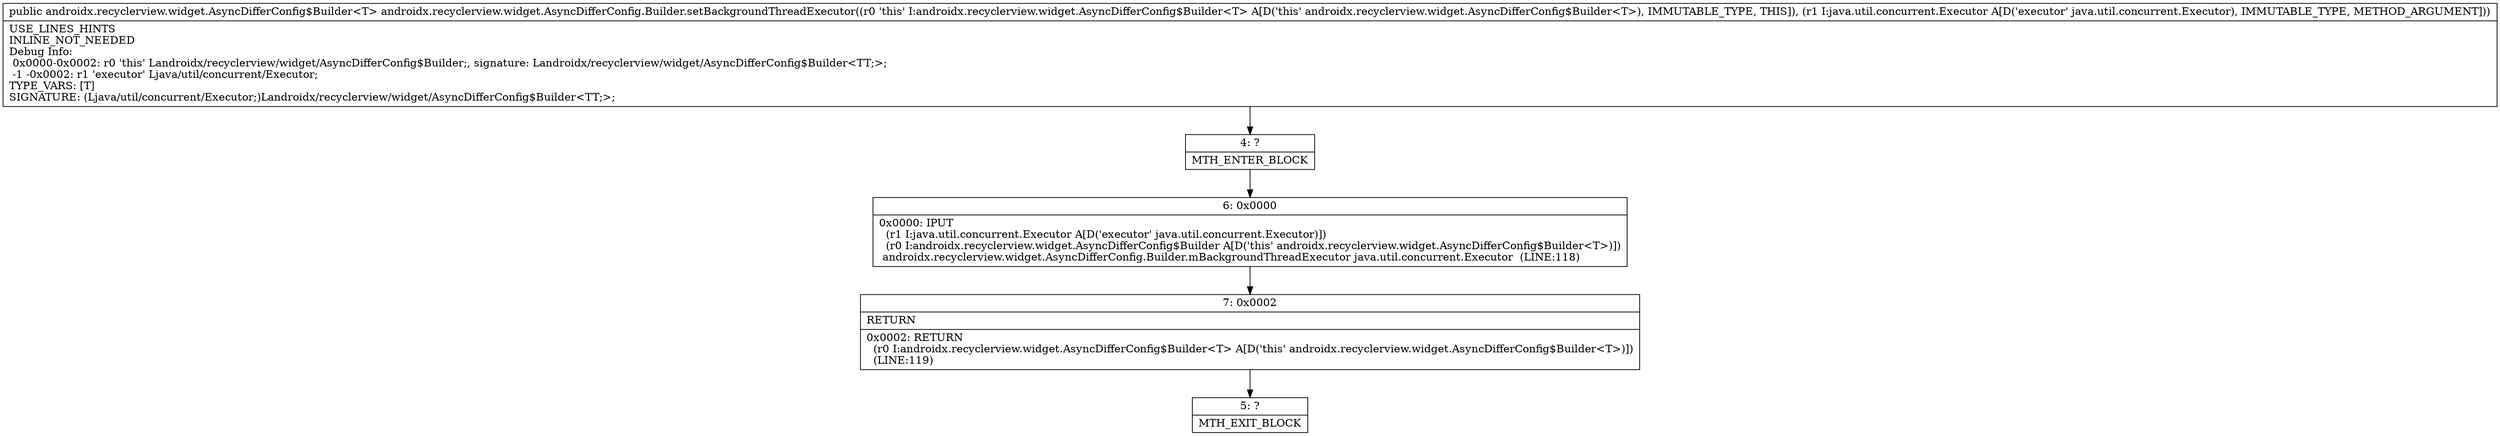 digraph "CFG forandroidx.recyclerview.widget.AsyncDifferConfig.Builder.setBackgroundThreadExecutor(Ljava\/util\/concurrent\/Executor;)Landroidx\/recyclerview\/widget\/AsyncDifferConfig$Builder;" {
Node_4 [shape=record,label="{4\:\ ?|MTH_ENTER_BLOCK\l}"];
Node_6 [shape=record,label="{6\:\ 0x0000|0x0000: IPUT  \l  (r1 I:java.util.concurrent.Executor A[D('executor' java.util.concurrent.Executor)])\l  (r0 I:androidx.recyclerview.widget.AsyncDifferConfig$Builder A[D('this' androidx.recyclerview.widget.AsyncDifferConfig$Builder\<T\>)])\l androidx.recyclerview.widget.AsyncDifferConfig.Builder.mBackgroundThreadExecutor java.util.concurrent.Executor  (LINE:118)\l}"];
Node_7 [shape=record,label="{7\:\ 0x0002|RETURN\l|0x0002: RETURN  \l  (r0 I:androidx.recyclerview.widget.AsyncDifferConfig$Builder\<T\> A[D('this' androidx.recyclerview.widget.AsyncDifferConfig$Builder\<T\>)])\l  (LINE:119)\l}"];
Node_5 [shape=record,label="{5\:\ ?|MTH_EXIT_BLOCK\l}"];
MethodNode[shape=record,label="{public androidx.recyclerview.widget.AsyncDifferConfig$Builder\<T\> androidx.recyclerview.widget.AsyncDifferConfig.Builder.setBackgroundThreadExecutor((r0 'this' I:androidx.recyclerview.widget.AsyncDifferConfig$Builder\<T\> A[D('this' androidx.recyclerview.widget.AsyncDifferConfig$Builder\<T\>), IMMUTABLE_TYPE, THIS]), (r1 I:java.util.concurrent.Executor A[D('executor' java.util.concurrent.Executor), IMMUTABLE_TYPE, METHOD_ARGUMENT]))  | USE_LINES_HINTS\lINLINE_NOT_NEEDED\lDebug Info:\l  0x0000\-0x0002: r0 'this' Landroidx\/recyclerview\/widget\/AsyncDifferConfig$Builder;, signature: Landroidx\/recyclerview\/widget\/AsyncDifferConfig$Builder\<TT;\>;\l  \-1 \-0x0002: r1 'executor' Ljava\/util\/concurrent\/Executor;\lTYPE_VARS: [T]\lSIGNATURE: (Ljava\/util\/concurrent\/Executor;)Landroidx\/recyclerview\/widget\/AsyncDifferConfig$Builder\<TT;\>;\l}"];
MethodNode -> Node_4;Node_4 -> Node_6;
Node_6 -> Node_7;
Node_7 -> Node_5;
}

